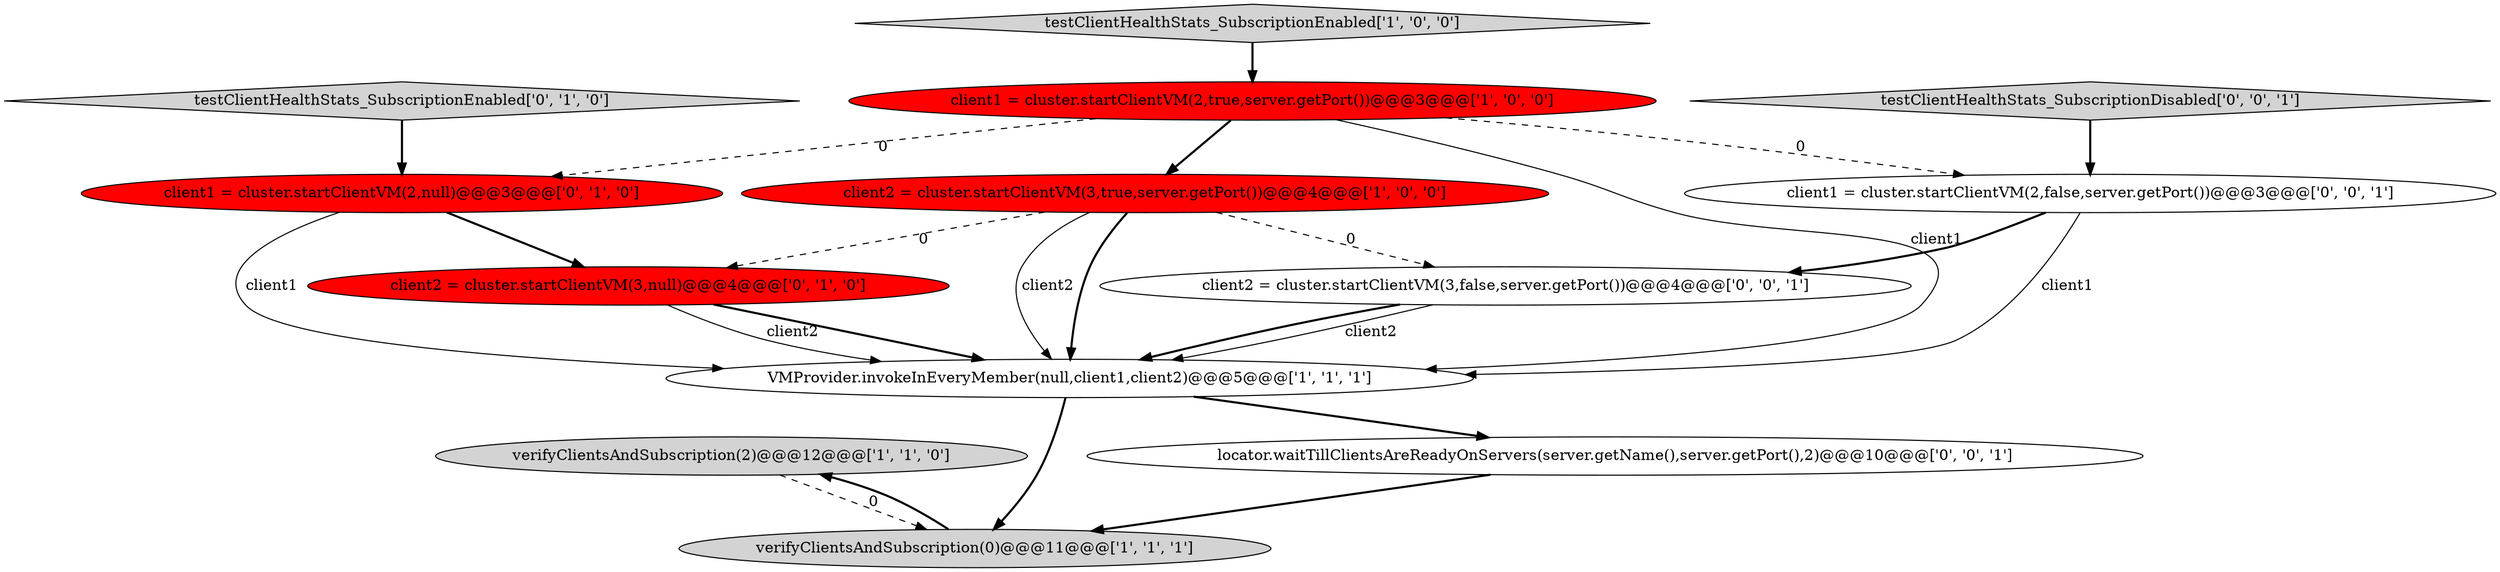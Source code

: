 digraph {
1 [style = filled, label = "verifyClientsAndSubscription(2)@@@12@@@['1', '1', '0']", fillcolor = lightgray, shape = ellipse image = "AAA0AAABBB1BBB"];
0 [style = filled, label = "VMProvider.invokeInEveryMember(null,client1,client2)@@@5@@@['1', '1', '1']", fillcolor = white, shape = ellipse image = "AAA0AAABBB1BBB"];
7 [style = filled, label = "testClientHealthStats_SubscriptionEnabled['0', '1', '0']", fillcolor = lightgray, shape = diamond image = "AAA0AAABBB2BBB"];
8 [style = filled, label = "client1 = cluster.startClientVM(2,null)@@@3@@@['0', '1', '0']", fillcolor = red, shape = ellipse image = "AAA1AAABBB2BBB"];
9 [style = filled, label = "client1 = cluster.startClientVM(2,false,server.getPort())@@@3@@@['0', '0', '1']", fillcolor = white, shape = ellipse image = "AAA0AAABBB3BBB"];
2 [style = filled, label = "client2 = cluster.startClientVM(3,true,server.getPort())@@@4@@@['1', '0', '0']", fillcolor = red, shape = ellipse image = "AAA1AAABBB1BBB"];
4 [style = filled, label = "testClientHealthStats_SubscriptionEnabled['1', '0', '0']", fillcolor = lightgray, shape = diamond image = "AAA0AAABBB1BBB"];
10 [style = filled, label = "client2 = cluster.startClientVM(3,false,server.getPort())@@@4@@@['0', '0', '1']", fillcolor = white, shape = ellipse image = "AAA0AAABBB3BBB"];
3 [style = filled, label = "verifyClientsAndSubscription(0)@@@11@@@['1', '1', '1']", fillcolor = lightgray, shape = ellipse image = "AAA0AAABBB1BBB"];
5 [style = filled, label = "client1 = cluster.startClientVM(2,true,server.getPort())@@@3@@@['1', '0', '0']", fillcolor = red, shape = ellipse image = "AAA1AAABBB1BBB"];
12 [style = filled, label = "testClientHealthStats_SubscriptionDisabled['0', '0', '1']", fillcolor = lightgray, shape = diamond image = "AAA0AAABBB3BBB"];
11 [style = filled, label = "locator.waitTillClientsAreReadyOnServers(server.getName(),server.getPort(),2)@@@10@@@['0', '0', '1']", fillcolor = white, shape = ellipse image = "AAA0AAABBB3BBB"];
6 [style = filled, label = "client2 = cluster.startClientVM(3,null)@@@4@@@['0', '1', '0']", fillcolor = red, shape = ellipse image = "AAA1AAABBB2BBB"];
0->3 [style = bold, label=""];
1->3 [style = dashed, label="0"];
3->1 [style = bold, label=""];
0->11 [style = bold, label=""];
5->9 [style = dashed, label="0"];
8->6 [style = bold, label=""];
6->0 [style = bold, label=""];
9->10 [style = bold, label=""];
7->8 [style = bold, label=""];
12->9 [style = bold, label=""];
6->0 [style = solid, label="client2"];
2->10 [style = dashed, label="0"];
5->2 [style = bold, label=""];
2->0 [style = bold, label=""];
5->0 [style = solid, label="client1"];
11->3 [style = bold, label=""];
10->0 [style = bold, label=""];
2->6 [style = dashed, label="0"];
5->8 [style = dashed, label="0"];
8->0 [style = solid, label="client1"];
10->0 [style = solid, label="client2"];
4->5 [style = bold, label=""];
2->0 [style = solid, label="client2"];
9->0 [style = solid, label="client1"];
}
